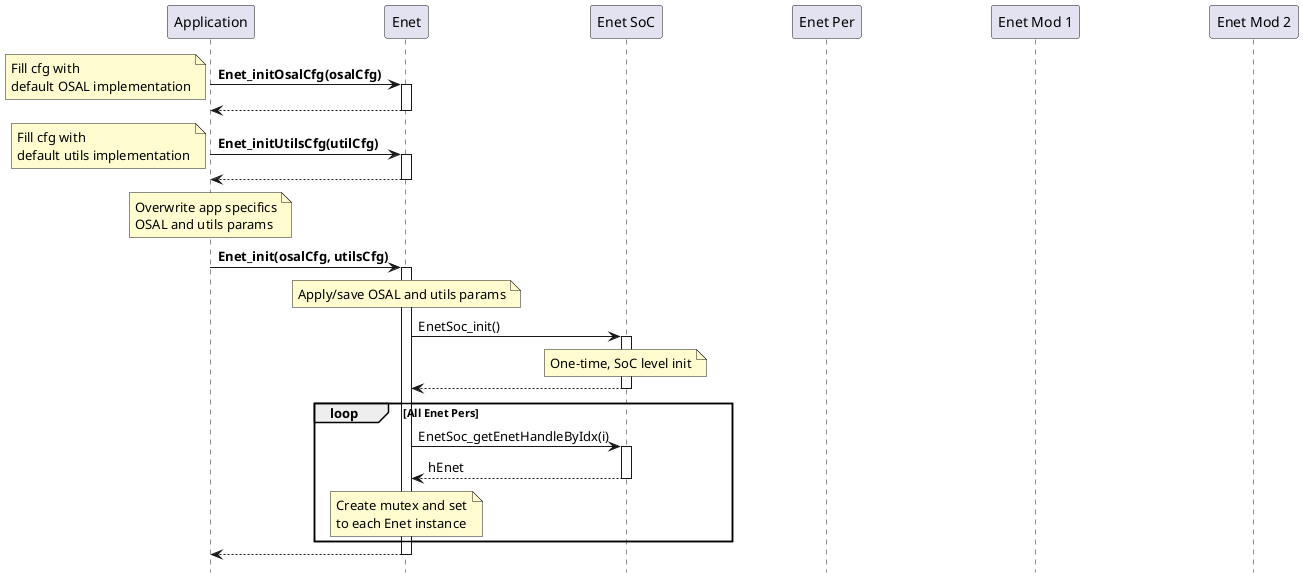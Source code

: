 @startuml
'Enet init sequence

skinparam sequenceParticipantPadding  60

skinparam note {
    BackgroundColor #FFFDD0
}

hide footbox

participant App  as "Application" order 1
participant Enet as "Enet"        order 2
participant Soc  as "Enet SoC"    order 3
participant Per  as "Enet Per"    order 4
participant Mod1 as "Enet Mod 1"  order 5
participant Mod2 as "Enet Mod 2"  order 6

App   -> Enet           : <b>Enet_initOsalCfg(osalCfg)</b>
note left               : Fill cfg with\ndefault OSAL implementation
activate Enet
Enet --> App
deactivate Enet

App   -> Enet           : <b>Enet_initUtilsCfg(utilCfg)</b>
note left               : Fill cfg with\ndefault utils implementation
activate Enet
Enet --> App
deactivate Enet

note over App           : Overwrite app specifics\nOSAL and utils params

App   -> Enet           : <b>Enet_init(osalCfg, utilsCfg)</b>
activate Enet

note over Enet          : Apply/save OSAL and utils params

Enet  -> Soc            : EnetSoc_init()
note over Soc           : One-time, SoC level init
activate Soc

Soc  --> Enet
deactivate Soc

loop All Enet Pers
Enet  -> Soc            : EnetSoc_getEnetHandleByIdx(i)
activate Soc
Soc  --> Enet           : hEnet
deactivate Soc
note over Enet          : Create mutex and set\nto each Enet instance
end

Enet --> App
deactivate Enet

@enduml
